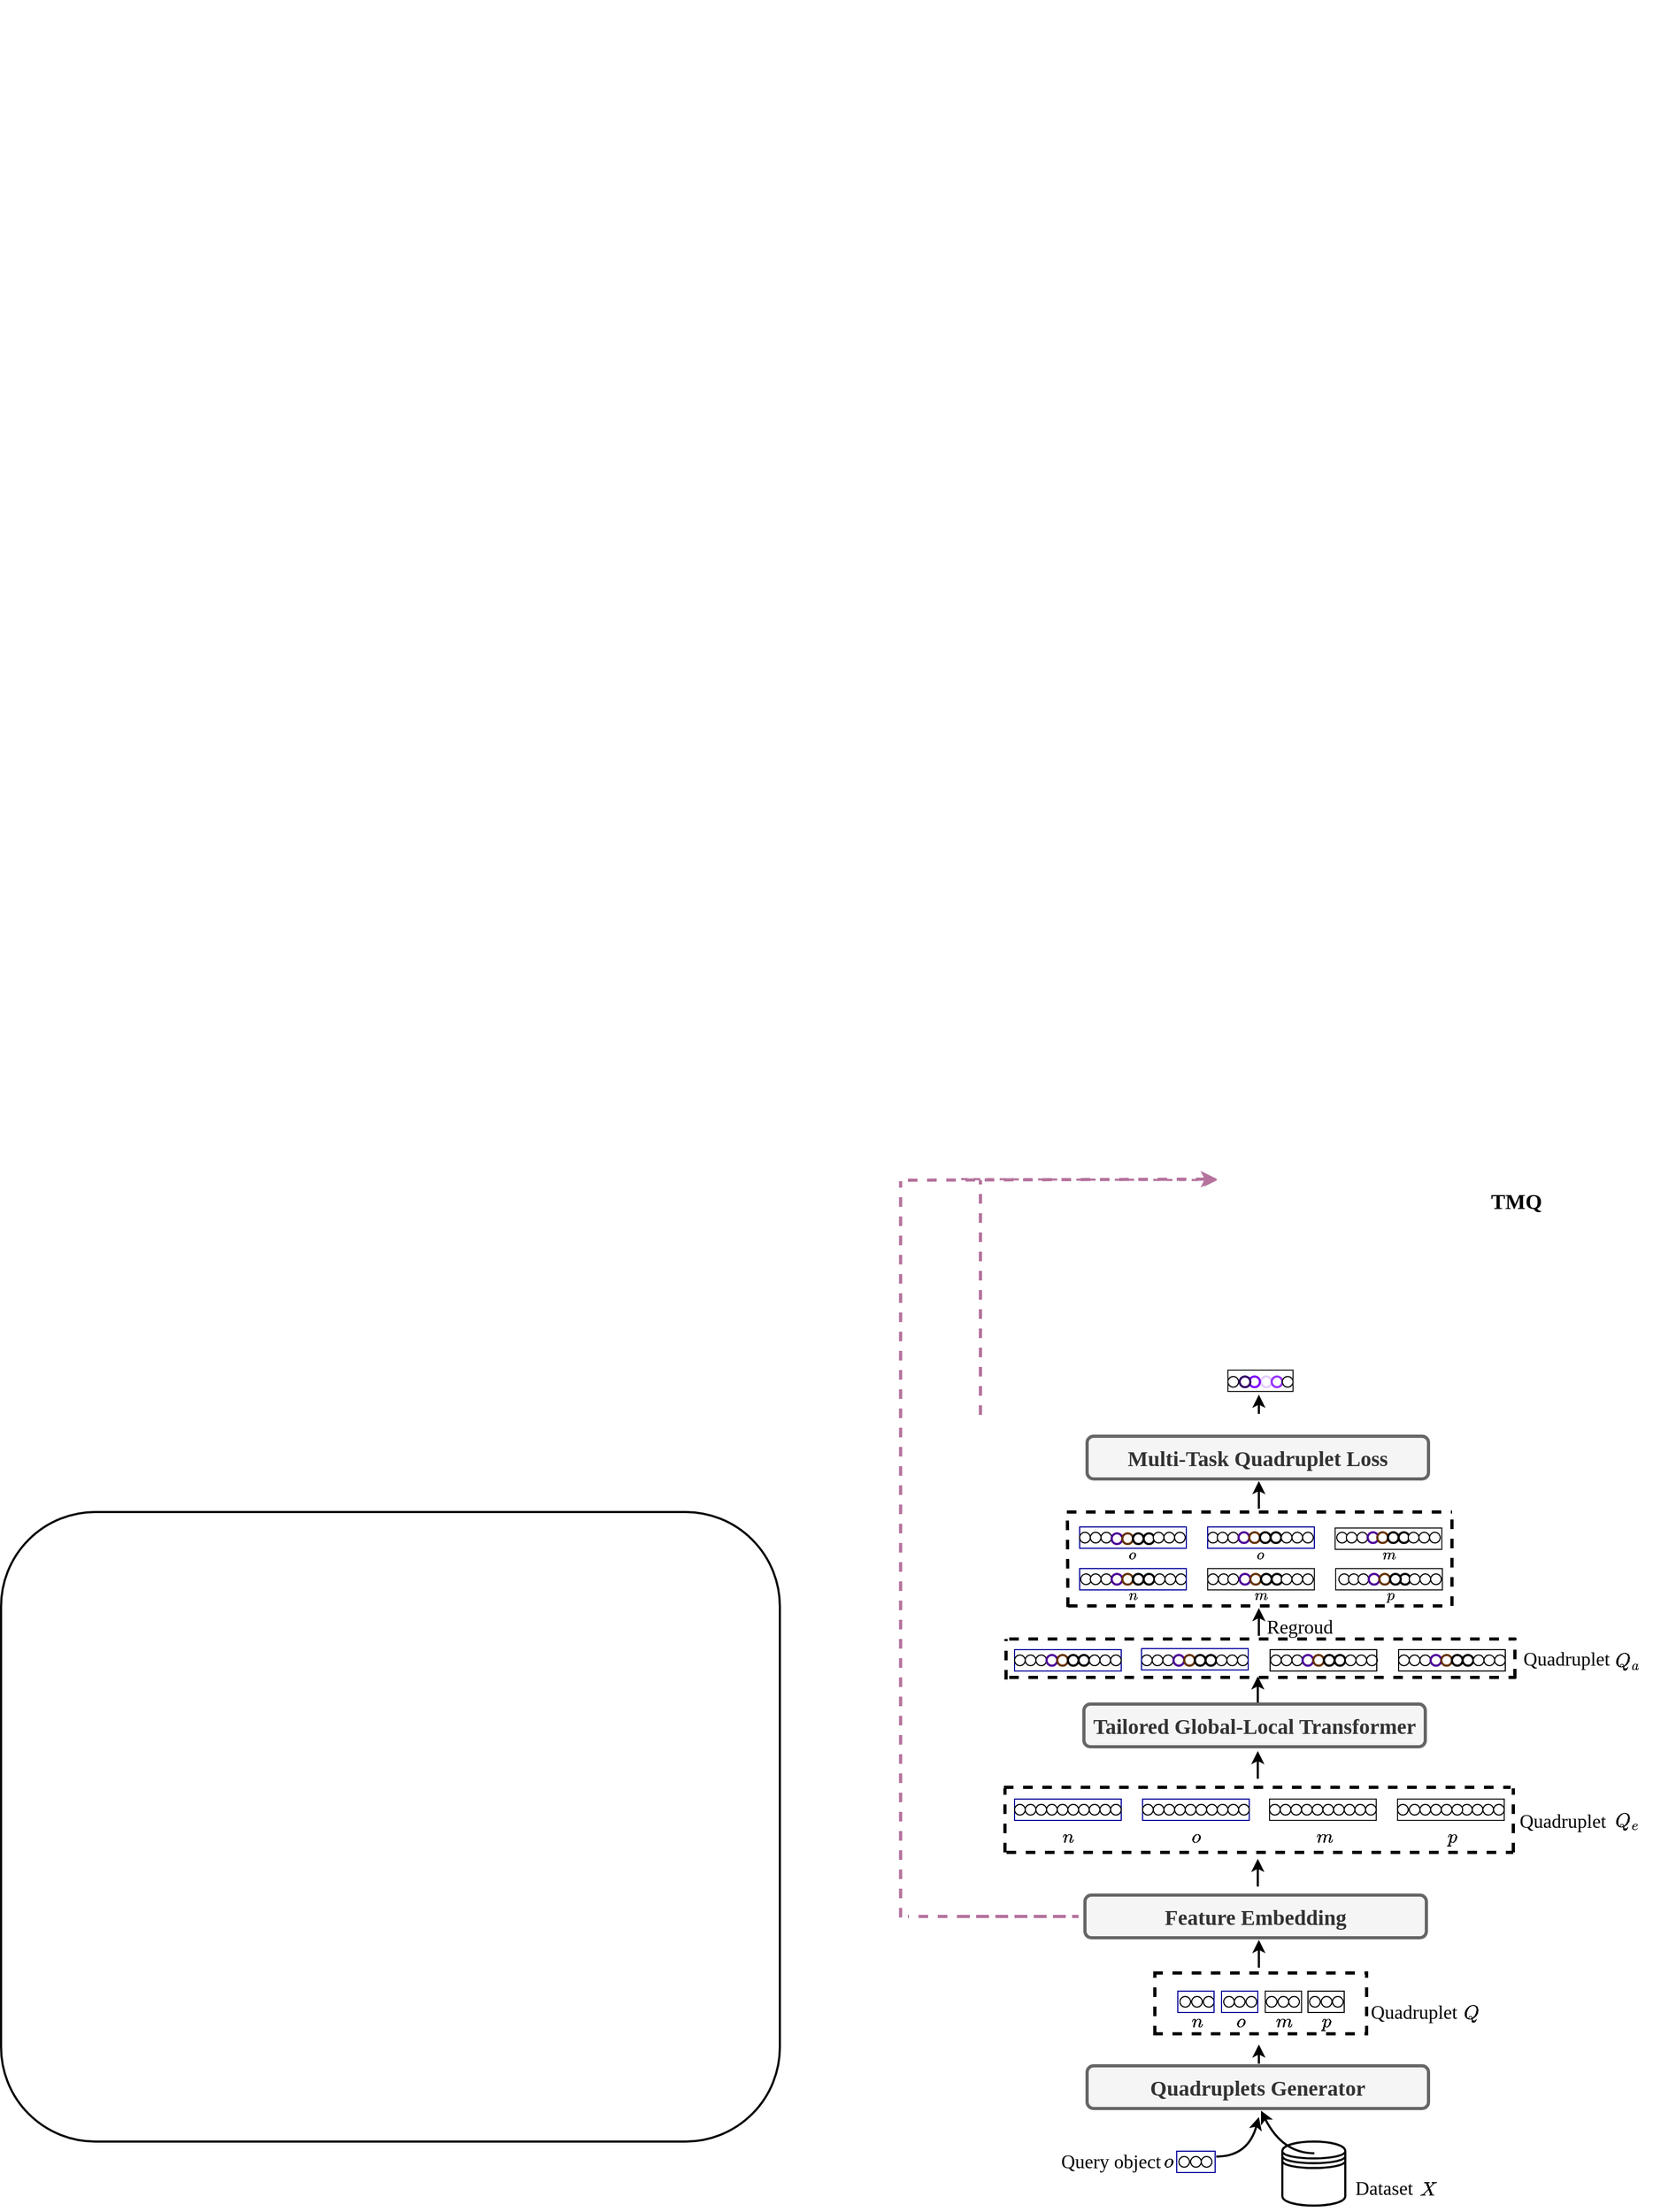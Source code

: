 <mxfile version="20.6.0" type="github">
  <diagram id="JbvjpjDxwqa3XQ7OUGH0" name="第 1 页">
    <mxGraphModel dx="2832" dy="3094" grid="1" gridSize="10" guides="1" tooltips="1" connect="1" arrows="1" fold="1" page="1" pageScale="1" pageWidth="1654" pageHeight="2336" background="#ffffff" math="1" shadow="0">
      <root>
        <mxCell id="0" />
        <mxCell id="1" parent="0" />
        <mxCell id="JXdEMuc-65xn1tnEhglr-251" value="" style="ellipse;whiteSpace=wrap;html=1;aspect=fixed;" parent="1" vertex="1">
          <mxGeometry x="967" y="1835" width="10" height="10" as="geometry" />
        </mxCell>
        <mxCell id="JXdEMuc-65xn1tnEhglr-309" value="" style="rounded=0;whiteSpace=wrap;html=1;fillColor=none;strokeColor=#1A1A1A;" parent="1" vertex="1">
          <mxGeometry x="945" y="1830" width="34" height="20" as="geometry" />
        </mxCell>
        <mxCell id="JXdEMuc-65xn1tnEhglr-316" value="" style="ellipse;whiteSpace=wrap;html=1;aspect=fixed;" parent="1" vertex="1">
          <mxGeometry x="957" y="1835" width="10" height="10" as="geometry" />
        </mxCell>
        <mxCell id="JXdEMuc-65xn1tnEhglr-317" value="" style="ellipse;whiteSpace=wrap;html=1;aspect=fixed;" parent="1" vertex="1">
          <mxGeometry x="946" y="1835" width="10" height="10" as="geometry" />
        </mxCell>
        <mxCell id="JXdEMuc-65xn1tnEhglr-318" value="" style="ellipse;whiteSpace=wrap;html=1;aspect=fixed;" parent="1" vertex="1">
          <mxGeometry x="986.5" y="1835" width="10" height="10" as="geometry" />
        </mxCell>
        <mxCell id="JXdEMuc-65xn1tnEhglr-319" value="" style="ellipse;whiteSpace=wrap;html=1;aspect=fixed;" parent="1" vertex="1">
          <mxGeometry x="997.5" y="1835" width="10" height="10" as="geometry" />
        </mxCell>
        <mxCell id="JXdEMuc-65xn1tnEhglr-320" value="" style="ellipse;whiteSpace=wrap;html=1;aspect=fixed;" parent="1" vertex="1">
          <mxGeometry x="1008" y="1835" width="10" height="10" as="geometry" />
        </mxCell>
        <mxCell id="JXdEMuc-65xn1tnEhglr-324" value="" style="ellipse;whiteSpace=wrap;html=1;aspect=fixed;" parent="1" vertex="1">
          <mxGeometry x="927" y="1835" width="10" height="10" as="geometry" />
        </mxCell>
        <mxCell id="JXdEMuc-65xn1tnEhglr-326" value="" style="ellipse;whiteSpace=wrap;html=1;aspect=fixed;" parent="1" vertex="1">
          <mxGeometry x="876" y="1835" width="10" height="10" as="geometry" />
        </mxCell>
        <mxCell id="JXdEMuc-65xn1tnEhglr-330" value="" style="ellipse;whiteSpace=wrap;html=1;aspect=fixed;" parent="1" vertex="1">
          <mxGeometry x="887" y="1835" width="10" height="10" as="geometry" />
        </mxCell>
        <mxCell id="JXdEMuc-65xn1tnEhglr-331" value="" style="ellipse;whiteSpace=wrap;html=1;aspect=fixed;" parent="1" vertex="1">
          <mxGeometry x="916" y="1835" width="10" height="10" as="geometry" />
        </mxCell>
        <mxCell id="JXdEMuc-65xn1tnEhglr-332" value="" style="ellipse;whiteSpace=wrap;html=1;aspect=fixed;" parent="1" vertex="1">
          <mxGeometry x="906" y="1835" width="10" height="10" as="geometry" />
        </mxCell>
        <mxCell id="JXdEMuc-65xn1tnEhglr-339" value="&lt;font face=&quot;Times New Roman&quot; style=&quot;font-size: 18px;&quot;&gt;Quadruplet&amp;nbsp;&amp;nbsp;&lt;/font&gt;" style="rounded=1;whiteSpace=wrap;html=1;fillStyle=auto;strokeWidth=2;fillColor=none;gradientColor=none;strokeColor=none;" parent="1" vertex="1">
          <mxGeometry x="1029" y="1842.5" width="120" height="15" as="geometry" />
        </mxCell>
        <mxCell id="JXdEMuc-65xn1tnEhglr-340" value="&lt;font face=&quot;Times New Roman&quot; style=&quot;font-size: 20px;&quot;&gt;&lt;b&gt;Feature Embedding&lt;/b&gt;&lt;/font&gt;" style="rounded=1;whiteSpace=wrap;html=1;fillStyle=auto;strokeColor=#666666;strokeWidth=3;fillColor=#f5f5f5;fontColor=#333333;" parent="1" vertex="1">
          <mxGeometry x="776" y="1740" width="320" height="40" as="geometry" />
        </mxCell>
        <mxCell id="JXdEMuc-65xn1tnEhglr-343" value="" style="endArrow=none;dashed=1;html=1;rounded=0;strokeColor=default;strokeWidth=3;" parent="1" edge="1">
          <mxGeometry width="50" height="50" relative="1" as="geometry">
            <mxPoint x="840" y="1870" as="sourcePoint" />
            <mxPoint x="1040" y="1870" as="targetPoint" />
          </mxGeometry>
        </mxCell>
        <mxCell id="JXdEMuc-65xn1tnEhglr-344" value="" style="endArrow=none;dashed=1;html=1;rounded=0;strokeColor=default;strokeWidth=3;" parent="1" edge="1">
          <mxGeometry width="50" height="50" relative="1" as="geometry">
            <mxPoint x="840" y="1813" as="sourcePoint" />
            <mxPoint x="1040" y="1813" as="targetPoint" />
          </mxGeometry>
        </mxCell>
        <mxCell id="JXdEMuc-65xn1tnEhglr-345" value="" style="endArrow=none;dashed=1;html=1;rounded=0;strokeColor=default;strokeWidth=3;" parent="1" edge="1">
          <mxGeometry x="0.333" y="-31" width="50" height="50" relative="1" as="geometry">
            <mxPoint x="841.5" y="1871.5" as="sourcePoint" />
            <mxPoint x="841.5" y="1811.5" as="targetPoint" />
            <mxPoint as="offset" />
          </mxGeometry>
        </mxCell>
        <mxCell id="JXdEMuc-65xn1tnEhglr-347" value="" style="endArrow=none;dashed=1;html=1;rounded=0;strokeColor=default;strokeWidth=3;" parent="1" edge="1">
          <mxGeometry x="0.333" y="55" width="50" height="50" relative="1" as="geometry">
            <mxPoint x="1040" y="1871.5" as="sourcePoint" />
            <mxPoint x="1040" y="1811.5" as="targetPoint" />
            <mxPoint as="offset" />
          </mxGeometry>
        </mxCell>
        <mxCell id="JXdEMuc-65xn1tnEhglr-354" value="$$o$$" style="text;html=1;align=center;verticalAlign=middle;resizable=0;points=[];autosize=1;strokeColor=none;fillColor=none;fontSize=15;" parent="1" vertex="1">
          <mxGeometry x="887" y="1842.5" width="70" height="30" as="geometry" />
        </mxCell>
        <mxCell id="JXdEMuc-65xn1tnEhglr-355" value="$$n$$" style="text;html=1;align=center;verticalAlign=middle;resizable=0;points=[];autosize=1;strokeColor=none;fillColor=none;fontSize=15;" parent="1" vertex="1">
          <mxGeometry x="846" y="1842.5" width="70" height="30" as="geometry" />
        </mxCell>
        <mxCell id="JXdEMuc-65xn1tnEhglr-356" value="$$m$$" style="text;html=1;align=center;verticalAlign=middle;resizable=0;points=[];autosize=1;strokeColor=none;fillColor=none;fontSize=15;" parent="1" vertex="1">
          <mxGeometry x="927" y="1842.5" width="70" height="30" as="geometry" />
        </mxCell>
        <mxCell id="JXdEMuc-65xn1tnEhglr-357" value="$$p$$" style="text;html=1;align=center;verticalAlign=middle;resizable=0;points=[];autosize=1;strokeColor=none;fillColor=none;fontSize=15;" parent="1" vertex="1">
          <mxGeometry x="967" y="1842.5" width="70" height="30" as="geometry" />
        </mxCell>
        <mxCell id="JXdEMuc-65xn1tnEhglr-366" value="" style="rounded=0;whiteSpace=wrap;html=1;fillColor=none;strokeColor=#000099;" parent="1" vertex="1">
          <mxGeometry x="710" y="1650" width="100" height="20" as="geometry" />
        </mxCell>
        <mxCell id="JXdEMuc-65xn1tnEhglr-367" value="" style="rounded=0;whiteSpace=wrap;html=1;fillColor=none;strokeColor=#1A1A1A;" parent="1" vertex="1">
          <mxGeometry x="1069" y="1650" width="100" height="20" as="geometry" />
        </mxCell>
        <mxCell id="JXdEMuc-65xn1tnEhglr-368" value="" style="rounded=0;whiteSpace=wrap;html=1;fillColor=none;strokeColor=#000099;" parent="1" vertex="1">
          <mxGeometry x="830" y="1650" width="100" height="20" as="geometry" />
        </mxCell>
        <mxCell id="JXdEMuc-65xn1tnEhglr-369" value="" style="rounded=0;whiteSpace=wrap;html=1;fillColor=none;strokeColor=#1A1A1A;" parent="1" vertex="1">
          <mxGeometry x="949" y="1650" width="100" height="20" as="geometry" />
        </mxCell>
        <mxCell id="JXdEMuc-65xn1tnEhglr-370" value="" style="ellipse;whiteSpace=wrap;html=1;aspect=fixed;" parent="1" vertex="1">
          <mxGeometry x="720" y="1655" width="10" height="10" as="geometry" />
        </mxCell>
        <mxCell id="JXdEMuc-65xn1tnEhglr-371" value="" style="ellipse;whiteSpace=wrap;html=1;aspect=fixed;" parent="1" vertex="1">
          <mxGeometry x="730" y="1655" width="10" height="10" as="geometry" />
        </mxCell>
        <mxCell id="JXdEMuc-65xn1tnEhglr-372" value="" style="ellipse;whiteSpace=wrap;html=1;aspect=fixed;" parent="1" vertex="1">
          <mxGeometry x="740" y="1655" width="10" height="10" as="geometry" />
        </mxCell>
        <mxCell id="JXdEMuc-65xn1tnEhglr-373" value="" style="ellipse;whiteSpace=wrap;html=1;aspect=fixed;" parent="1" vertex="1">
          <mxGeometry x="750" y="1655" width="10" height="10" as="geometry" />
        </mxCell>
        <mxCell id="JXdEMuc-65xn1tnEhglr-374" value="" style="ellipse;whiteSpace=wrap;html=1;aspect=fixed;" parent="1" vertex="1">
          <mxGeometry x="760" y="1655" width="10" height="10" as="geometry" />
        </mxCell>
        <mxCell id="JXdEMuc-65xn1tnEhglr-375" value="" style="ellipse;whiteSpace=wrap;html=1;aspect=fixed;" parent="1" vertex="1">
          <mxGeometry x="770" y="1655" width="10" height="10" as="geometry" />
        </mxCell>
        <mxCell id="JXdEMuc-65xn1tnEhglr-376" value="" style="ellipse;whiteSpace=wrap;html=1;aspect=fixed;" parent="1" vertex="1">
          <mxGeometry x="850" y="1655" width="10" height="10" as="geometry" />
        </mxCell>
        <mxCell id="JXdEMuc-65xn1tnEhglr-377" value="" style="ellipse;whiteSpace=wrap;html=1;aspect=fixed;" parent="1" vertex="1">
          <mxGeometry x="840" y="1655" width="10" height="10" as="geometry" />
        </mxCell>
        <mxCell id="JXdEMuc-65xn1tnEhglr-378" value="" style="ellipse;whiteSpace=wrap;html=1;aspect=fixed;" parent="1" vertex="1">
          <mxGeometry x="830" y="1655" width="10" height="10" as="geometry" />
        </mxCell>
        <mxCell id="JXdEMuc-65xn1tnEhglr-379" value="" style="ellipse;whiteSpace=wrap;html=1;aspect=fixed;" parent="1" vertex="1">
          <mxGeometry x="800" y="1655" width="10" height="10" as="geometry" />
        </mxCell>
        <mxCell id="JXdEMuc-65xn1tnEhglr-380" value="" style="ellipse;whiteSpace=wrap;html=1;aspect=fixed;" parent="1" vertex="1">
          <mxGeometry x="790" y="1655" width="10" height="10" as="geometry" />
        </mxCell>
        <mxCell id="JXdEMuc-65xn1tnEhglr-381" value="" style="ellipse;whiteSpace=wrap;html=1;aspect=fixed;" parent="1" vertex="1">
          <mxGeometry x="780" y="1655" width="10" height="10" as="geometry" />
        </mxCell>
        <mxCell id="JXdEMuc-65xn1tnEhglr-382" value="" style="ellipse;whiteSpace=wrap;html=1;aspect=fixed;" parent="1" vertex="1">
          <mxGeometry x="949" y="1655" width="10" height="10" as="geometry" />
        </mxCell>
        <mxCell id="JXdEMuc-65xn1tnEhglr-383" value="" style="ellipse;whiteSpace=wrap;html=1;aspect=fixed;" parent="1" vertex="1">
          <mxGeometry x="920" y="1655" width="10" height="10" as="geometry" />
        </mxCell>
        <mxCell id="JXdEMuc-65xn1tnEhglr-384" value="" style="ellipse;whiteSpace=wrap;html=1;aspect=fixed;" parent="1" vertex="1">
          <mxGeometry x="910" y="1655" width="10" height="10" as="geometry" />
        </mxCell>
        <mxCell id="JXdEMuc-65xn1tnEhglr-385" value="" style="ellipse;whiteSpace=wrap;html=1;aspect=fixed;" parent="1" vertex="1">
          <mxGeometry x="900" y="1655" width="10" height="10" as="geometry" />
        </mxCell>
        <mxCell id="JXdEMuc-65xn1tnEhglr-386" value="" style="ellipse;whiteSpace=wrap;html=1;aspect=fixed;" parent="1" vertex="1">
          <mxGeometry x="890" y="1655" width="10" height="10" as="geometry" />
        </mxCell>
        <mxCell id="JXdEMuc-65xn1tnEhglr-387" value="" style="ellipse;whiteSpace=wrap;html=1;aspect=fixed;" parent="1" vertex="1">
          <mxGeometry x="880" y="1655" width="10" height="10" as="geometry" />
        </mxCell>
        <mxCell id="JXdEMuc-65xn1tnEhglr-388" value="" style="ellipse;whiteSpace=wrap;html=1;aspect=fixed;" parent="1" vertex="1">
          <mxGeometry x="870" y="1655" width="10" height="10" as="geometry" />
        </mxCell>
        <mxCell id="JXdEMuc-65xn1tnEhglr-389" value="" style="ellipse;whiteSpace=wrap;html=1;aspect=fixed;" parent="1" vertex="1">
          <mxGeometry x="860" y="1655" width="10" height="10" as="geometry" />
        </mxCell>
        <mxCell id="JXdEMuc-65xn1tnEhglr-390" value="" style="ellipse;whiteSpace=wrap;html=1;aspect=fixed;" parent="1" vertex="1">
          <mxGeometry x="1029" y="1655" width="10" height="10" as="geometry" />
        </mxCell>
        <mxCell id="JXdEMuc-65xn1tnEhglr-391" value="" style="ellipse;whiteSpace=wrap;html=1;aspect=fixed;" parent="1" vertex="1">
          <mxGeometry x="1019" y="1655" width="10" height="10" as="geometry" />
        </mxCell>
        <mxCell id="JXdEMuc-65xn1tnEhglr-392" value="" style="ellipse;whiteSpace=wrap;html=1;aspect=fixed;" parent="1" vertex="1">
          <mxGeometry x="1009" y="1655" width="10" height="10" as="geometry" />
        </mxCell>
        <mxCell id="JXdEMuc-65xn1tnEhglr-393" value="" style="ellipse;whiteSpace=wrap;html=1;aspect=fixed;" parent="1" vertex="1">
          <mxGeometry x="999" y="1655" width="10" height="10" as="geometry" />
        </mxCell>
        <mxCell id="JXdEMuc-65xn1tnEhglr-394" value="" style="ellipse;whiteSpace=wrap;html=1;aspect=fixed;" parent="1" vertex="1">
          <mxGeometry x="989" y="1655" width="10" height="10" as="geometry" />
        </mxCell>
        <mxCell id="JXdEMuc-65xn1tnEhglr-395" value="" style="ellipse;whiteSpace=wrap;html=1;aspect=fixed;" parent="1" vertex="1">
          <mxGeometry x="979" y="1655" width="10" height="10" as="geometry" />
        </mxCell>
        <mxCell id="JXdEMuc-65xn1tnEhglr-396" value="" style="ellipse;whiteSpace=wrap;html=1;aspect=fixed;" parent="1" vertex="1">
          <mxGeometry x="969" y="1655" width="10" height="10" as="geometry" />
        </mxCell>
        <mxCell id="JXdEMuc-65xn1tnEhglr-397" value="" style="ellipse;whiteSpace=wrap;html=1;aspect=fixed;" parent="1" vertex="1">
          <mxGeometry x="959" y="1655" width="10" height="10" as="geometry" />
        </mxCell>
        <mxCell id="JXdEMuc-65xn1tnEhglr-404" value="" style="ellipse;whiteSpace=wrap;html=1;aspect=fixed;" parent="1" vertex="1">
          <mxGeometry x="1139" y="1655" width="10" height="10" as="geometry" />
        </mxCell>
        <mxCell id="JXdEMuc-65xn1tnEhglr-405" value="" style="ellipse;whiteSpace=wrap;html=1;aspect=fixed;" parent="1" vertex="1">
          <mxGeometry x="1129" y="1655" width="10" height="10" as="geometry" />
        </mxCell>
        <mxCell id="JXdEMuc-65xn1tnEhglr-406" value="" style="ellipse;whiteSpace=wrap;html=1;aspect=fixed;" parent="1" vertex="1">
          <mxGeometry x="1120" y="1655" width="10" height="10" as="geometry" />
        </mxCell>
        <mxCell id="JXdEMuc-65xn1tnEhglr-407" value="" style="ellipse;whiteSpace=wrap;html=1;aspect=fixed;" parent="1" vertex="1">
          <mxGeometry x="1110" y="1655" width="10" height="10" as="geometry" />
        </mxCell>
        <mxCell id="JXdEMuc-65xn1tnEhglr-408" value="" style="ellipse;whiteSpace=wrap;html=1;aspect=fixed;" parent="1" vertex="1">
          <mxGeometry x="1100" y="1655" width="10" height="10" as="geometry" />
        </mxCell>
        <mxCell id="JXdEMuc-65xn1tnEhglr-409" value="" style="ellipse;whiteSpace=wrap;html=1;aspect=fixed;" parent="1" vertex="1">
          <mxGeometry x="1090" y="1655" width="10" height="10" as="geometry" />
        </mxCell>
        <mxCell id="JXdEMuc-65xn1tnEhglr-410" value="" style="ellipse;whiteSpace=wrap;html=1;aspect=fixed;" parent="1" vertex="1">
          <mxGeometry x="1080" y="1655" width="10" height="10" as="geometry" />
        </mxCell>
        <mxCell id="JXdEMuc-65xn1tnEhglr-411" value="" style="ellipse;whiteSpace=wrap;html=1;aspect=fixed;" parent="1" vertex="1">
          <mxGeometry x="1069" y="1655" width="10" height="10" as="geometry" />
        </mxCell>
        <mxCell id="JXdEMuc-65xn1tnEhglr-412" value="" style="ellipse;whiteSpace=wrap;html=1;aspect=fixed;" parent="1" vertex="1">
          <mxGeometry x="1039" y="1655" width="10" height="10" as="geometry" />
        </mxCell>
        <mxCell id="JXdEMuc-65xn1tnEhglr-419" value="" style="ellipse;whiteSpace=wrap;html=1;aspect=fixed;" parent="1" vertex="1">
          <mxGeometry x="1159" y="1655" width="10" height="10" as="geometry" />
        </mxCell>
        <mxCell id="JXdEMuc-65xn1tnEhglr-420" value="" style="ellipse;whiteSpace=wrap;html=1;aspect=fixed;" parent="1" vertex="1">
          <mxGeometry x="1149" y="1655" width="10" height="10" as="geometry" />
        </mxCell>
        <mxCell id="JXdEMuc-65xn1tnEhglr-421" value="" style="endArrow=none;dashed=1;html=1;rounded=0;strokeColor=default;strokeWidth=3;" parent="1" edge="1">
          <mxGeometry width="50" height="50" relative="1" as="geometry">
            <mxPoint x="700" y="1639" as="sourcePoint" />
            <mxPoint x="1175" y="1639" as="targetPoint" />
          </mxGeometry>
        </mxCell>
        <mxCell id="JXdEMuc-65xn1tnEhglr-422" value="" style="endArrow=none;dashed=1;html=1;rounded=0;strokeColor=default;strokeWidth=3;" parent="1" edge="1">
          <mxGeometry width="50" height="50" relative="1" as="geometry">
            <mxPoint x="702.5" y="1700" as="sourcePoint" />
            <mxPoint x="1177.5" y="1700" as="targetPoint" />
          </mxGeometry>
        </mxCell>
        <mxCell id="JXdEMuc-65xn1tnEhglr-423" value="" style="endArrow=none;dashed=1;html=1;rounded=0;strokeColor=default;strokeWidth=3;" parent="1" edge="1">
          <mxGeometry width="50" height="50" relative="1" as="geometry">
            <mxPoint x="701" y="1700" as="sourcePoint" />
            <mxPoint x="701" y="1640" as="targetPoint" />
          </mxGeometry>
        </mxCell>
        <mxCell id="JXdEMuc-65xn1tnEhglr-424" value="" style="endArrow=none;dashed=1;html=1;rounded=0;strokeColor=default;strokeWidth=3;" parent="1" edge="1">
          <mxGeometry width="50" height="50" relative="1" as="geometry">
            <mxPoint x="1177.5" y="1700" as="sourcePoint" />
            <mxPoint x="1177.5" y="1640" as="targetPoint" />
          </mxGeometry>
        </mxCell>
        <mxCell id="JXdEMuc-65xn1tnEhglr-428" value="$$o$$" style="text;html=1;align=center;verticalAlign=middle;resizable=0;points=[];autosize=1;strokeColor=none;fillColor=none;fontSize=15;" parent="1" vertex="1">
          <mxGeometry x="845" y="1670" width="70" height="30" as="geometry" />
        </mxCell>
        <mxCell id="JXdEMuc-65xn1tnEhglr-429" value="$$n$$" style="text;html=1;align=center;verticalAlign=middle;resizable=0;points=[];autosize=1;strokeColor=none;fillColor=none;fontSize=15;" parent="1" vertex="1">
          <mxGeometry x="725" y="1670" width="70" height="30" as="geometry" />
        </mxCell>
        <mxCell id="JXdEMuc-65xn1tnEhglr-430" value="$$m$$" style="text;html=1;align=center;verticalAlign=middle;resizable=0;points=[];autosize=1;strokeColor=none;fillColor=none;fontSize=15;" parent="1" vertex="1">
          <mxGeometry x="965" y="1670" width="70" height="30" as="geometry" />
        </mxCell>
        <mxCell id="JXdEMuc-65xn1tnEhglr-431" value="$$p$$" style="text;html=1;align=center;verticalAlign=middle;resizable=0;points=[];autosize=1;strokeColor=none;fillColor=none;fontSize=15;" parent="1" vertex="1">
          <mxGeometry x="1085" y="1670" width="70" height="30" as="geometry" />
        </mxCell>
        <mxCell id="JXdEMuc-65xn1tnEhglr-434" value="" style="rounded=0;whiteSpace=wrap;html=1;fillColor=none;strokeColor=#000099;" parent="1" vertex="1">
          <mxGeometry x="710" y="1510" width="100" height="20" as="geometry" />
        </mxCell>
        <mxCell id="JXdEMuc-65xn1tnEhglr-491" value="" style="rounded=0;whiteSpace=wrap;html=1;fillColor=none;strokeColor=#000099;" parent="1" vertex="1">
          <mxGeometry x="771" y="1395" width="100" height="20" as="geometry" />
        </mxCell>
        <mxCell id="JXdEMuc-65xn1tnEhglr-536" value="$$p$$" style="text;html=1;align=center;verticalAlign=middle;resizable=0;points=[];autosize=1;strokeColor=none;fillColor=none;fontSize=12;" parent="1" vertex="1">
          <mxGeometry x="1032" y="1444" width="60" height="30" as="geometry" />
        </mxCell>
        <mxCell id="JXdEMuc-65xn1tnEhglr-537" value="$$m$$" style="text;html=1;align=center;verticalAlign=middle;resizable=0;points=[];autosize=1;strokeColor=none;fillColor=none;fontSize=12;" parent="1" vertex="1">
          <mxGeometry x="1030.5" y="1406" width="60" height="30" as="geometry" />
        </mxCell>
        <mxCell id="JXdEMuc-65xn1tnEhglr-538" value="$$o$$" style="text;html=1;align=center;verticalAlign=middle;resizable=0;points=[];autosize=1;strokeColor=none;fillColor=none;fontSize=12;" parent="1" vertex="1">
          <mxGeometry x="910" y="1406" width="60" height="30" as="geometry" />
        </mxCell>
        <mxCell id="JXdEMuc-65xn1tnEhglr-541" value="$$n$$" style="text;html=1;align=center;verticalAlign=middle;resizable=0;points=[];autosize=1;strokeColor=none;fillColor=none;fontSize=12;" parent="1" vertex="1">
          <mxGeometry x="791" y="1444" width="60" height="30" as="geometry" />
        </mxCell>
        <mxCell id="JXdEMuc-65xn1tnEhglr-642" value="" style="ellipse;whiteSpace=wrap;html=1;aspect=fixed;strokeWidth=2;fillStyle=auto;strokeColor=#FFFFFF;fontSize=12;fillColor=#FFFFFF;gradientColor=none;" parent="1" vertex="1">
          <mxGeometry x="605" y="-35" width="10" height="10" as="geometry" />
        </mxCell>
        <mxCell id="JXdEMuc-65xn1tnEhglr-733" value="" style="ellipse;whiteSpace=wrap;html=1;aspect=fixed;strokeColor=#E5CCFF;strokeWidth=2;" parent="1" vertex="1">
          <mxGeometry x="941" y="1254" width="10" height="10" as="geometry" />
        </mxCell>
        <mxCell id="JXdEMuc-65xn1tnEhglr-734" value="" style="ellipse;whiteSpace=wrap;html=1;aspect=fixed;strokeColor=#7F00FF;strokeWidth=2;" parent="1" vertex="1">
          <mxGeometry x="930" y="1254" width="10" height="10" as="geometry" />
        </mxCell>
        <mxCell id="JXdEMuc-65xn1tnEhglr-735" value="" style="ellipse;whiteSpace=wrap;html=1;aspect=fixed;strokeColor=#9933FF;strokeWidth=2;" parent="1" vertex="1">
          <mxGeometry x="951" y="1254" width="10" height="10" as="geometry" />
        </mxCell>
        <mxCell id="JXdEMuc-65xn1tnEhglr-736" value="" style="ellipse;whiteSpace=wrap;html=1;aspect=fixed;strokeColor=#330066;strokeWidth=2;" parent="1" vertex="1">
          <mxGeometry x="921" y="1254" width="10" height="10" as="geometry" />
        </mxCell>
        <mxCell id="JXdEMuc-65xn1tnEhglr-740" value="" style="ellipse;whiteSpace=wrap;html=1;aspect=fixed;" parent="1" vertex="1">
          <mxGeometry x="961" y="1254" width="10" height="10" as="geometry" />
        </mxCell>
        <mxCell id="JXdEMuc-65xn1tnEhglr-741" value="" style="ellipse;whiteSpace=wrap;html=1;aspect=fixed;" parent="1" vertex="1">
          <mxGeometry x="910" y="1254" width="10" height="10" as="geometry" />
        </mxCell>
        <mxCell id="JXdEMuc-65xn1tnEhglr-752" value="" style="ellipse;whiteSpace=wrap;html=1;aspect=fixed;" parent="1" vertex="1">
          <mxGeometry x="710" y="1655" width="10" height="10" as="geometry" />
        </mxCell>
        <mxCell id="itrtUBMHIKbK6yxUzyWk-8" value="" style="shape=datastore;whiteSpace=wrap;html=1;strokeWidth=2;" parent="1" vertex="1">
          <mxGeometry x="961" y="1971" width="59" height="60" as="geometry" />
        </mxCell>
        <mxCell id="itrtUBMHIKbK6yxUzyWk-103" value="" style="endArrow=none;dashed=1;html=1;rounded=0;strokeColor=default;strokeWidth=3;" parent="1" edge="1">
          <mxGeometry width="50" height="50" relative="1" as="geometry">
            <mxPoint x="760" y="1469" as="sourcePoint" />
            <mxPoint x="1120" y="1469" as="targetPoint" />
          </mxGeometry>
        </mxCell>
        <mxCell id="itrtUBMHIKbK6yxUzyWk-115" value="&lt;font face=&quot;Times New Roman&quot; style=&quot;font-size: 20px;&quot;&gt;&lt;b style=&quot;&quot;&gt;Quadruplets Generator&lt;/b&gt;&lt;/font&gt;" style="rounded=1;whiteSpace=wrap;html=1;fillStyle=auto;strokeColor=#666666;strokeWidth=3;fillColor=#f5f5f5;fontColor=#333333;" parent="1" vertex="1">
          <mxGeometry x="778" y="1900" width="320" height="40" as="geometry" />
        </mxCell>
        <mxCell id="itrtUBMHIKbK6yxUzyWk-116" value="" style="endArrow=none;dashed=1;html=1;rounded=0;strokeColor=#B5739D;strokeWidth=3;" parent="1" edge="1">
          <mxGeometry width="50" height="50" relative="1" as="geometry">
            <mxPoint x="603.18" y="1761" as="sourcePoint" />
            <mxPoint x="603.18" y="1071" as="targetPoint" />
            <Array as="points" />
          </mxGeometry>
        </mxCell>
        <mxCell id="itrtUBMHIKbK6yxUzyWk-117" value="" style="endArrow=none;dashed=1;html=1;rounded=0;strokeColor=#B5739D;strokeWidth=3;" parent="1" edge="1">
          <mxGeometry width="50" height="50" relative="1" as="geometry">
            <mxPoint x="659" y="1760" as="sourcePoint" />
            <mxPoint x="610" y="1760" as="targetPoint" />
            <Array as="points">
              <mxPoint x="770" y="1760" />
            </Array>
          </mxGeometry>
        </mxCell>
        <mxCell id="itrtUBMHIKbK6yxUzyWk-119" value="" style="endArrow=classic;html=1;rounded=0;strokeColor=#B5739D;strokeWidth=2;dashed=1;" parent="1" edge="1">
          <mxGeometry width="50" height="50" relative="1" as="geometry">
            <mxPoint x="660" y="1069" as="sourcePoint" />
            <mxPoint x="900" y="1070" as="targetPoint" />
          </mxGeometry>
        </mxCell>
        <mxCell id="itrtUBMHIKbK6yxUzyWk-121" value="" style="endArrow=none;dashed=1;html=1;rounded=0;strokeColor=#B5739D;strokeWidth=3;" parent="1" edge="1">
          <mxGeometry width="50" height="50" relative="1" as="geometry">
            <mxPoint x="678" y="1290" as="sourcePoint" />
            <mxPoint x="678" y="1070" as="targetPoint" />
            <Array as="points" />
          </mxGeometry>
        </mxCell>
        <mxCell id="itrtUBMHIKbK6yxUzyWk-122" value="" style="endArrow=classic;html=1;rounded=0;strokeColor=#B5739D;strokeWidth=3;dashed=1;" parent="1" edge="1">
          <mxGeometry width="50" height="50" relative="1" as="geometry">
            <mxPoint x="610" y="1070" as="sourcePoint" />
            <mxPoint x="900.0" y="1069" as="targetPoint" />
          </mxGeometry>
        </mxCell>
        <mxCell id="itrtUBMHIKbK6yxUzyWk-124" value="&lt;font face=&quot;Times New Roman&quot; style=&quot;font-size: 18px;&quot;&gt;Dataset&lt;/font&gt;" style="text;html=1;align=center;verticalAlign=middle;resizable=0;points=[];autosize=1;strokeColor=none;fillColor=none;" parent="1" vertex="1">
          <mxGeometry x="1016" y="1995" width="80" height="40" as="geometry" />
        </mxCell>
        <mxCell id="itrtUBMHIKbK6yxUzyWk-131" value="&lt;font face=&quot;Times New Roman&quot; style=&quot;font-size: 18px;&quot;&gt;Quadruplet&amp;nbsp;&amp;nbsp;&lt;/font&gt;" style="rounded=1;whiteSpace=wrap;html=1;fillStyle=auto;strokeWidth=2;fillColor=none;gradientColor=none;strokeColor=none;arcSize=50;" parent="1" vertex="1">
          <mxGeometry x="1171.5" y="1509" width="120" height="20" as="geometry" />
        </mxCell>
        <mxCell id="itrtUBMHIKbK6yxUzyWk-135" value="" style="endArrow=classic;html=1;rounded=0;strokeColor=#000000;strokeWidth=2;" parent="1" edge="1">
          <mxGeometry width="50" height="50" relative="1" as="geometry">
            <mxPoint x="938" y="1561" as="sourcePoint" />
            <mxPoint x="938" y="1535" as="targetPoint" />
          </mxGeometry>
        </mxCell>
        <mxCell id="itrtUBMHIKbK6yxUzyWk-136" value="" style="endArrow=classic;html=1;rounded=0;strokeColor=#000000;strokeWidth=2;" parent="1" edge="1">
          <mxGeometry width="50" height="50" relative="1" as="geometry">
            <mxPoint x="938" y="1631" as="sourcePoint" />
            <mxPoint x="938" y="1605" as="targetPoint" />
          </mxGeometry>
        </mxCell>
        <mxCell id="itrtUBMHIKbK6yxUzyWk-137" value="" style="endArrow=classic;html=1;rounded=0;strokeColor=#000000;strokeWidth=2;" parent="1" edge="1">
          <mxGeometry width="50" height="50" relative="1" as="geometry">
            <mxPoint x="939" y="1378" as="sourcePoint" />
            <mxPoint x="939" y="1352" as="targetPoint" />
          </mxGeometry>
        </mxCell>
        <mxCell id="itrtUBMHIKbK6yxUzyWk-138" value="" style="endArrow=classic;html=1;rounded=0;strokeColor=#000000;strokeWidth=2;" parent="1" edge="1">
          <mxGeometry width="50" height="50" relative="1" as="geometry">
            <mxPoint x="938" y="1732" as="sourcePoint" />
            <mxPoint x="938" y="1706" as="targetPoint" />
          </mxGeometry>
        </mxCell>
        <mxCell id="itrtUBMHIKbK6yxUzyWk-140" value="" style="curved=1;endArrow=classic;html=1;rounded=0;strokeColor=#000000;strokeWidth=2;" parent="1" edge="1">
          <mxGeometry width="50" height="50" relative="1" as="geometry">
            <mxPoint x="899" y="1985" as="sourcePoint" />
            <mxPoint x="939" y="1948" as="targetPoint" />
            <Array as="points">
              <mxPoint x="929" y="1985" />
            </Array>
          </mxGeometry>
        </mxCell>
        <mxCell id="itrtUBMHIKbK6yxUzyWk-141" value="" style="curved=1;endArrow=classic;html=1;rounded=0;strokeColor=#000000;strokeWidth=2;" parent="1" edge="1">
          <mxGeometry width="50" height="50" relative="1" as="geometry">
            <mxPoint x="991" y="1982" as="sourcePoint" />
            <mxPoint x="941" y="1942" as="targetPoint" />
            <Array as="points">
              <mxPoint x="961" y="1982" />
            </Array>
          </mxGeometry>
        </mxCell>
        <mxCell id="itrtUBMHIKbK6yxUzyWk-142" value="" style="endArrow=classic;html=1;rounded=0;strokeColor=#000000;strokeWidth=2;" parent="1" edge="1">
          <mxGeometry width="50" height="50" relative="1" as="geometry">
            <mxPoint x="939" y="1898" as="sourcePoint" />
            <mxPoint x="939" y="1880" as="targetPoint" />
          </mxGeometry>
        </mxCell>
        <mxCell id="itrtUBMHIKbK6yxUzyWk-144" value="&lt;font style=&quot;&quot;&gt;&lt;font style=&quot;font-size: 18px;&quot; face=&quot;Times New Roman&quot;&gt;Regroud&lt;/font&gt;&lt;br&gt;&lt;/font&gt;" style="text;html=1;align=center;verticalAlign=middle;resizable=0;points=[];autosize=1;strokeColor=none;fillColor=none;" parent="1" vertex="1">
          <mxGeometry x="932" y="1469" width="90" height="40" as="geometry" />
        </mxCell>
        <mxCell id="itrtUBMHIKbK6yxUzyWk-149" value="" style="rounded=1;whiteSpace=wrap;html=1;strokeColor=#000000;strokeWidth=2;fillColor=none;" parent="1" vertex="1">
          <mxGeometry x="-240" y="1381" width="730" height="590" as="geometry" />
        </mxCell>
        <mxCell id="itrtUBMHIKbK6yxUzyWk-151" value="" style="endArrow=classic;html=1;rounded=0;strokeColor=#000000;strokeWidth=2;" parent="1" edge="1">
          <mxGeometry width="50" height="50" relative="1" as="geometry">
            <mxPoint x="939" y="1289" as="sourcePoint" />
            <mxPoint x="939" y="1271" as="targetPoint" />
          </mxGeometry>
        </mxCell>
        <mxCell id="2aIFkcE7nIcoKHO667pn-1" value="" style="endArrow=classic;html=1;rounded=0;strokeColor=#000000;strokeWidth=2;" parent="1" edge="1">
          <mxGeometry width="50" height="50" relative="1" as="geometry">
            <mxPoint x="939" y="1808" as="sourcePoint" />
            <mxPoint x="939" y="1782" as="targetPoint" />
          </mxGeometry>
        </mxCell>
        <mxCell id="2aIFkcE7nIcoKHO667pn-3" value="&lt;span style=&quot;font-size: 20px;&quot;&gt;&lt;b&gt;TMQ&lt;/b&gt;&lt;/span&gt;" style="text;html=1;align=center;verticalAlign=middle;resizable=0;points=[];autosize=1;strokeColor=none;fillColor=none;fontSize=18;fontFamily=Times New Roman;" parent="1" vertex="1">
          <mxGeometry x="1145" y="1070" width="70" height="40" as="geometry" />
        </mxCell>
        <mxCell id="5Jnu5M9NktDIvlGLSieA-1" value="&lt;div style=&quot;&quot;&gt;&lt;font style=&quot;font-size: 18px;&quot;&gt;Quadruplet&amp;nbsp;&amp;nbsp;&lt;/font&gt;&lt;/div&gt;" style="text;html=1;align=center;verticalAlign=middle;resizable=0;points=[];autosize=1;strokeColor=none;fillColor=none;fontSize=20;fontFamily=Times New Roman;" parent="1" vertex="1">
          <mxGeometry x="1173" y="1650" width="110" height="40" as="geometry" />
        </mxCell>
        <mxCell id="5Jnu5M9NktDIvlGLSieA-3" value="$$Q$$" style="text;html=1;align=center;verticalAlign=middle;resizable=0;points=[];autosize=1;strokeColor=none;fillColor=none;fontSize=18;fontFamily=Times New Roman;" parent="1" vertex="1">
          <mxGeometry x="1103" y="1830" width="70" height="40" as="geometry" />
        </mxCell>
        <mxCell id="5Jnu5M9NktDIvlGLSieA-4" value="$$Q_e$$" style="text;html=1;align=center;verticalAlign=middle;resizable=0;points=[];autosize=1;strokeColor=none;fillColor=none;fontSize=18;fontFamily=Times New Roman;" parent="1" vertex="1">
          <mxGeometry x="1239" y="1650" width="90" height="40" as="geometry" />
        </mxCell>
        <mxCell id="5Jnu5M9NktDIvlGLSieA-6" value="$$Q_a$$" style="text;html=1;align=center;verticalAlign=middle;resizable=0;points=[];autosize=1;strokeColor=none;fillColor=none;fontSize=18;fontFamily=Times New Roman;" parent="1" vertex="1">
          <mxGeometry x="1239" y="1500" width="90" height="40" as="geometry" />
        </mxCell>
        <mxCell id="5Jnu5M9NktDIvlGLSieA-9" value="$$X$$" style="text;html=1;align=center;verticalAlign=middle;resizable=0;points=[];autosize=1;strokeColor=none;fillColor=none;fontSize=18;fontFamily=Times New Roman;" parent="1" vertex="1">
          <mxGeometry x="1062" y="1996" width="70" height="40" as="geometry" />
        </mxCell>
        <mxCell id="mCRVaMBAJ-ca-fTBI2ID-3" value="" style="rounded=0;whiteSpace=wrap;html=1;fillColor=none;strokeColor=#000099;" parent="1" vertex="1">
          <mxGeometry x="862" y="1980" width="36" height="20" as="geometry" />
        </mxCell>
        <mxCell id="mCRVaMBAJ-ca-fTBI2ID-4" value="" style="ellipse;whiteSpace=wrap;html=1;aspect=fixed;" parent="1" vertex="1">
          <mxGeometry x="864" y="1985" width="10" height="10" as="geometry" />
        </mxCell>
        <mxCell id="mCRVaMBAJ-ca-fTBI2ID-5" value="" style="ellipse;whiteSpace=wrap;html=1;aspect=fixed;" parent="1" vertex="1">
          <mxGeometry x="875" y="1985" width="10" height="10" as="geometry" />
        </mxCell>
        <mxCell id="mCRVaMBAJ-ca-fTBI2ID-6" value="" style="ellipse;whiteSpace=wrap;html=1;aspect=fixed;" parent="1" vertex="1">
          <mxGeometry x="885" y="1985" width="10" height="10" as="geometry" />
        </mxCell>
        <mxCell id="mCRVaMBAJ-ca-fTBI2ID-7" value="&lt;font face=&quot;Times New Roman&quot; style=&quot;font-size: 18px;&quot;&gt;Query object&lt;/font&gt;" style="text;html=1;align=center;verticalAlign=middle;resizable=0;points=[];autosize=1;strokeColor=none;fillColor=none;" parent="1" vertex="1">
          <mxGeometry x="740" y="1970" width="120" height="40" as="geometry" />
        </mxCell>
        <mxCell id="mCRVaMBAJ-ca-fTBI2ID-8" value="$$o$$" style="text;html=1;align=center;verticalAlign=middle;resizable=0;points=[];autosize=1;strokeColor=none;fillColor=none;fontSize=18;fontFamily=Times New Roman;" parent="1" vertex="1">
          <mxGeometry x="819" y="1970" width="70" height="40" as="geometry" />
        </mxCell>
        <mxCell id="mCRVaMBAJ-ca-fTBI2ID-13" value="" style="rounded=0;whiteSpace=wrap;html=1;fillColor=none;strokeColor=#000099;" parent="1" vertex="1">
          <mxGeometry x="904" y="1830" width="34" height="20" as="geometry" />
        </mxCell>
        <mxCell id="mCRVaMBAJ-ca-fTBI2ID-16" value="" style="rounded=0;whiteSpace=wrap;html=1;fillColor=none;" parent="1" vertex="1">
          <mxGeometry x="985" y="1830" width="34" height="20" as="geometry" />
        </mxCell>
        <mxCell id="mCRVaMBAJ-ca-fTBI2ID-21" value="" style="rounded=0;whiteSpace=wrap;html=1;fillColor=none;strokeColor=#000099;" parent="1" vertex="1">
          <mxGeometry x="863" y="1830" width="34" height="20" as="geometry" />
        </mxCell>
        <mxCell id="Cv1CKMT7OfFQuS_SBmjg-2" value="&lt;b style=&quot;font-family: &amp;quot;Times New Roman&amp;quot;; font-size: 20px;&quot;&gt;Tailored Global-Local Transformer&lt;/b&gt;" style="rounded=1;whiteSpace=wrap;html=1;fillStyle=auto;strokeColor=#666666;strokeWidth=3;fillColor=#f5f5f5;fontColor=#333333;" vertex="1" parent="1">
          <mxGeometry x="775" y="1561" width="320" height="40" as="geometry" />
        </mxCell>
        <mxCell id="Cv1CKMT7OfFQuS_SBmjg-3" value="" style="endArrow=classic;html=1;rounded=0;strokeColor=#000000;strokeWidth=2;" edge="1" parent="1">
          <mxGeometry width="50" height="50" relative="1" as="geometry">
            <mxPoint x="939" y="1497" as="sourcePoint" />
            <mxPoint x="939" y="1471" as="targetPoint" />
          </mxGeometry>
        </mxCell>
        <mxCell id="Cv1CKMT7OfFQuS_SBmjg-4" value="" style="ellipse;whiteSpace=wrap;html=1;aspect=fixed;strokeWidth=2;" vertex="1" parent="1">
          <mxGeometry x="831" y="1439" width="10" height="10" as="geometry" />
        </mxCell>
        <mxCell id="Cv1CKMT7OfFQuS_SBmjg-5" value="" style="ellipse;whiteSpace=wrap;html=1;aspect=fixed;strokeWidth=2;" vertex="1" parent="1">
          <mxGeometry x="951" y="1439" width="10" height="10" as="geometry" />
        </mxCell>
        <mxCell id="Cv1CKMT7OfFQuS_SBmjg-6" value="" style="ellipse;whiteSpace=wrap;html=1;aspect=fixed;strokeWidth=2;" vertex="1" parent="1">
          <mxGeometry x="1071" y="1439" width="10" height="10" as="geometry" />
        </mxCell>
        <mxCell id="Cv1CKMT7OfFQuS_SBmjg-8" value="" style="ellipse;whiteSpace=wrap;html=1;aspect=fixed;strokeWidth=2;" vertex="1" parent="1">
          <mxGeometry x="831" y="1401" width="10" height="10" as="geometry" />
        </mxCell>
        <mxCell id="Cv1CKMT7OfFQuS_SBmjg-9" value="" style="ellipse;whiteSpace=wrap;html=1;aspect=fixed;strokeWidth=2;" vertex="1" parent="1">
          <mxGeometry x="950" y="1400" width="10" height="10" as="geometry" />
        </mxCell>
        <mxCell id="Cv1CKMT7OfFQuS_SBmjg-10" value="" style="ellipse;whiteSpace=wrap;html=1;aspect=fixed;strokeWidth=2;" vertex="1" parent="1">
          <mxGeometry x="1070" y="1400" width="10" height="10" as="geometry" />
        </mxCell>
        <mxCell id="Cv1CKMT7OfFQuS_SBmjg-18" value="" style="ellipse;whiteSpace=wrap;html=1;aspect=fixed;" vertex="1" parent="1">
          <mxGeometry x="841" y="1439" width="10" height="10" as="geometry" />
        </mxCell>
        <mxCell id="Cv1CKMT7OfFQuS_SBmjg-19" value="" style="ellipse;whiteSpace=wrap;html=1;aspect=fixed;" vertex="1" parent="1">
          <mxGeometry x="851" y="1439" width="10" height="10" as="geometry" />
        </mxCell>
        <mxCell id="Cv1CKMT7OfFQuS_SBmjg-20" value="" style="ellipse;whiteSpace=wrap;html=1;aspect=fixed;" vertex="1" parent="1">
          <mxGeometry x="861" y="1439" width="10" height="10" as="geometry" />
        </mxCell>
        <mxCell id="Cv1CKMT7OfFQuS_SBmjg-21" value="" style="ellipse;whiteSpace=wrap;html=1;aspect=fixed;" vertex="1" parent="1">
          <mxGeometry x="772" y="1439" width="10" height="10" as="geometry" />
        </mxCell>
        <mxCell id="Cv1CKMT7OfFQuS_SBmjg-22" value="" style="ellipse;whiteSpace=wrap;html=1;aspect=fixed;" vertex="1" parent="1">
          <mxGeometry x="781" y="1439" width="10" height="10" as="geometry" />
        </mxCell>
        <mxCell id="Cv1CKMT7OfFQuS_SBmjg-23" value="" style="ellipse;whiteSpace=wrap;html=1;aspect=fixed;" vertex="1" parent="1">
          <mxGeometry x="791" y="1439" width="10" height="10" as="geometry" />
        </mxCell>
        <mxCell id="Cv1CKMT7OfFQuS_SBmjg-24" value="" style="ellipse;whiteSpace=wrap;html=1;aspect=fixed;strokeWidth=2;strokeColor=#4C0099;" vertex="1" parent="1">
          <mxGeometry x="801" y="1439" width="10" height="10" as="geometry" />
        </mxCell>
        <mxCell id="Cv1CKMT7OfFQuS_SBmjg-25" value="" style="ellipse;whiteSpace=wrap;html=1;aspect=fixed;strokeWidth=2;strokeColor=#663300;" vertex="1" parent="1">
          <mxGeometry x="811" y="1439" width="10" height="10" as="geometry" />
        </mxCell>
        <mxCell id="Cv1CKMT7OfFQuS_SBmjg-26" value="" style="ellipse;whiteSpace=wrap;html=1;aspect=fixed;strokeWidth=2;" vertex="1" parent="1">
          <mxGeometry x="821" y="1439" width="10" height="10" as="geometry" />
        </mxCell>
        <mxCell id="Cv1CKMT7OfFQuS_SBmjg-28" value="" style="ellipse;whiteSpace=wrap;html=1;aspect=fixed;" vertex="1" parent="1">
          <mxGeometry x="960" y="1439" width="10" height="10" as="geometry" />
        </mxCell>
        <mxCell id="Cv1CKMT7OfFQuS_SBmjg-29" value="" style="ellipse;whiteSpace=wrap;html=1;aspect=fixed;" vertex="1" parent="1">
          <mxGeometry x="970" y="1439" width="10" height="10" as="geometry" />
        </mxCell>
        <mxCell id="Cv1CKMT7OfFQuS_SBmjg-30" value="" style="ellipse;whiteSpace=wrap;html=1;aspect=fixed;" vertex="1" parent="1">
          <mxGeometry x="980" y="1439" width="10" height="10" as="geometry" />
        </mxCell>
        <mxCell id="Cv1CKMT7OfFQuS_SBmjg-31" value="" style="ellipse;whiteSpace=wrap;html=1;aspect=fixed;" vertex="1" parent="1">
          <mxGeometry x="891" y="1439" width="10" height="10" as="geometry" />
        </mxCell>
        <mxCell id="Cv1CKMT7OfFQuS_SBmjg-32" value="" style="ellipse;whiteSpace=wrap;html=1;aspect=fixed;" vertex="1" parent="1">
          <mxGeometry x="901" y="1439" width="10" height="10" as="geometry" />
        </mxCell>
        <mxCell id="Cv1CKMT7OfFQuS_SBmjg-33" value="" style="ellipse;whiteSpace=wrap;html=1;aspect=fixed;" vertex="1" parent="1">
          <mxGeometry x="910" y="1439" width="10" height="10" as="geometry" />
        </mxCell>
        <mxCell id="Cv1CKMT7OfFQuS_SBmjg-34" value="" style="ellipse;whiteSpace=wrap;html=1;aspect=fixed;strokeWidth=2;strokeColor=#4C0099;" vertex="1" parent="1">
          <mxGeometry x="921" y="1439" width="10" height="10" as="geometry" />
        </mxCell>
        <mxCell id="Cv1CKMT7OfFQuS_SBmjg-35" value="" style="ellipse;whiteSpace=wrap;html=1;aspect=fixed;strokeWidth=2;strokeColor=#663300;" vertex="1" parent="1">
          <mxGeometry x="931" y="1439" width="10" height="10" as="geometry" />
        </mxCell>
        <mxCell id="Cv1CKMT7OfFQuS_SBmjg-36" value="" style="ellipse;whiteSpace=wrap;html=1;aspect=fixed;strokeWidth=2;" vertex="1" parent="1">
          <mxGeometry x="941" y="1439" width="10" height="10" as="geometry" />
        </mxCell>
        <mxCell id="Cv1CKMT7OfFQuS_SBmjg-37" value="" style="ellipse;whiteSpace=wrap;html=1;aspect=fixed;" vertex="1" parent="1">
          <mxGeometry x="1080" y="1439" width="10" height="10" as="geometry" />
        </mxCell>
        <mxCell id="Cv1CKMT7OfFQuS_SBmjg-38" value="" style="ellipse;whiteSpace=wrap;html=1;aspect=fixed;" vertex="1" parent="1">
          <mxGeometry x="1090" y="1439" width="10" height="10" as="geometry" />
        </mxCell>
        <mxCell id="Cv1CKMT7OfFQuS_SBmjg-40" value="" style="ellipse;whiteSpace=wrap;html=1;aspect=fixed;" vertex="1" parent="1">
          <mxGeometry x="1100" y="1439" width="10" height="10" as="geometry" />
        </mxCell>
        <mxCell id="Cv1CKMT7OfFQuS_SBmjg-41" value="" style="ellipse;whiteSpace=wrap;html=1;aspect=fixed;" vertex="1" parent="1">
          <mxGeometry x="1014" y="1439" width="10" height="10" as="geometry" />
        </mxCell>
        <mxCell id="Cv1CKMT7OfFQuS_SBmjg-42" value="" style="ellipse;whiteSpace=wrap;html=1;aspect=fixed;" vertex="1" parent="1">
          <mxGeometry x="1023" y="1439" width="10" height="10" as="geometry" />
        </mxCell>
        <mxCell id="Cv1CKMT7OfFQuS_SBmjg-43" value="" style="ellipse;whiteSpace=wrap;html=1;aspect=fixed;" vertex="1" parent="1">
          <mxGeometry x="1032" y="1439" width="10" height="10" as="geometry" />
        </mxCell>
        <mxCell id="Cv1CKMT7OfFQuS_SBmjg-44" value="" style="ellipse;whiteSpace=wrap;html=1;aspect=fixed;strokeColor=#4C0099;strokeWidth=2;" vertex="1" parent="1">
          <mxGeometry x="1042" y="1439" width="10" height="10" as="geometry" />
        </mxCell>
        <mxCell id="Cv1CKMT7OfFQuS_SBmjg-45" value="" style="ellipse;whiteSpace=wrap;html=1;aspect=fixed;strokeColor=#663300;strokeWidth=2;" vertex="1" parent="1">
          <mxGeometry x="1052" y="1439" width="10" height="10" as="geometry" />
        </mxCell>
        <mxCell id="Cv1CKMT7OfFQuS_SBmjg-46" value="" style="ellipse;whiteSpace=wrap;html=1;aspect=fixed;strokeWidth=2;" vertex="1" parent="1">
          <mxGeometry x="1062" y="1439" width="10" height="10" as="geometry" />
        </mxCell>
        <mxCell id="Cv1CKMT7OfFQuS_SBmjg-56" value="" style="ellipse;whiteSpace=wrap;html=1;aspect=fixed;" vertex="1" parent="1">
          <mxGeometry x="840" y="1400" width="10" height="10" as="geometry" />
        </mxCell>
        <mxCell id="Cv1CKMT7OfFQuS_SBmjg-57" value="" style="ellipse;whiteSpace=wrap;html=1;aspect=fixed;" vertex="1" parent="1">
          <mxGeometry x="850" y="1400" width="10" height="10" as="geometry" />
        </mxCell>
        <mxCell id="Cv1CKMT7OfFQuS_SBmjg-58" value="" style="ellipse;whiteSpace=wrap;html=1;aspect=fixed;" vertex="1" parent="1">
          <mxGeometry x="860" y="1400" width="10" height="10" as="geometry" />
        </mxCell>
        <mxCell id="Cv1CKMT7OfFQuS_SBmjg-59" value="" style="ellipse;whiteSpace=wrap;html=1;aspect=fixed;" vertex="1" parent="1">
          <mxGeometry x="771" y="1400" width="10" height="10" as="geometry" />
        </mxCell>
        <mxCell id="Cv1CKMT7OfFQuS_SBmjg-60" value="" style="ellipse;whiteSpace=wrap;html=1;aspect=fixed;" vertex="1" parent="1">
          <mxGeometry x="781" y="1400" width="10" height="10" as="geometry" />
        </mxCell>
        <mxCell id="Cv1CKMT7OfFQuS_SBmjg-61" value="" style="ellipse;whiteSpace=wrap;html=1;aspect=fixed;" vertex="1" parent="1">
          <mxGeometry x="791" y="1400" width="10" height="10" as="geometry" />
        </mxCell>
        <mxCell id="Cv1CKMT7OfFQuS_SBmjg-62" value="" style="ellipse;whiteSpace=wrap;html=1;aspect=fixed;strokeColor=#4C0099;strokeWidth=2;" vertex="1" parent="1">
          <mxGeometry x="801" y="1401" width="10" height="10" as="geometry" />
        </mxCell>
        <mxCell id="Cv1CKMT7OfFQuS_SBmjg-63" value="" style="ellipse;whiteSpace=wrap;html=1;aspect=fixed;strokeWidth=2;strokeColor=#663300;" vertex="1" parent="1">
          <mxGeometry x="811" y="1401" width="10" height="10" as="geometry" />
        </mxCell>
        <mxCell id="Cv1CKMT7OfFQuS_SBmjg-64" value="" style="ellipse;whiteSpace=wrap;html=1;aspect=fixed;strokeWidth=2;" vertex="1" parent="1">
          <mxGeometry x="821" y="1401" width="10" height="10" as="geometry" />
        </mxCell>
        <mxCell id="Cv1CKMT7OfFQuS_SBmjg-65" value="" style="ellipse;whiteSpace=wrap;html=1;aspect=fixed;" vertex="1" parent="1">
          <mxGeometry x="960" y="1400" width="10" height="10" as="geometry" />
        </mxCell>
        <mxCell id="Cv1CKMT7OfFQuS_SBmjg-66" value="" style="ellipse;whiteSpace=wrap;html=1;aspect=fixed;" vertex="1" parent="1">
          <mxGeometry x="970" y="1400" width="10" height="10" as="geometry" />
        </mxCell>
        <mxCell id="Cv1CKMT7OfFQuS_SBmjg-67" value="" style="ellipse;whiteSpace=wrap;html=1;aspect=fixed;" vertex="1" parent="1">
          <mxGeometry x="980" y="1400" width="10" height="10" as="geometry" />
        </mxCell>
        <mxCell id="Cv1CKMT7OfFQuS_SBmjg-68" value="" style="ellipse;whiteSpace=wrap;html=1;aspect=fixed;" vertex="1" parent="1">
          <mxGeometry x="891" y="1400" width="10" height="10" as="geometry" />
        </mxCell>
        <mxCell id="Cv1CKMT7OfFQuS_SBmjg-69" value="" style="ellipse;whiteSpace=wrap;html=1;aspect=fixed;" vertex="1" parent="1">
          <mxGeometry x="900" y="1400" width="10" height="10" as="geometry" />
        </mxCell>
        <mxCell id="Cv1CKMT7OfFQuS_SBmjg-70" value="" style="ellipse;whiteSpace=wrap;html=1;aspect=fixed;" vertex="1" parent="1">
          <mxGeometry x="910" y="1400" width="10" height="10" as="geometry" />
        </mxCell>
        <mxCell id="Cv1CKMT7OfFQuS_SBmjg-71" value="" style="ellipse;whiteSpace=wrap;html=1;aspect=fixed;strokeWidth=2;strokeColor=#4C0099;" vertex="1" parent="1">
          <mxGeometry x="920" y="1400" width="10" height="10" as="geometry" />
        </mxCell>
        <mxCell id="Cv1CKMT7OfFQuS_SBmjg-72" value="" style="ellipse;whiteSpace=wrap;html=1;aspect=fixed;strokeColor=#663300;strokeWidth=2;" vertex="1" parent="1">
          <mxGeometry x="930" y="1400" width="10" height="10" as="geometry" />
        </mxCell>
        <mxCell id="Cv1CKMT7OfFQuS_SBmjg-73" value="" style="ellipse;whiteSpace=wrap;html=1;aspect=fixed;strokeWidth=2;" vertex="1" parent="1">
          <mxGeometry x="940" y="1400" width="10" height="10" as="geometry" />
        </mxCell>
        <mxCell id="Cv1CKMT7OfFQuS_SBmjg-74" value="" style="ellipse;whiteSpace=wrap;html=1;aspect=fixed;" vertex="1" parent="1">
          <mxGeometry x="1079" y="1400" width="10" height="10" as="geometry" />
        </mxCell>
        <mxCell id="Cv1CKMT7OfFQuS_SBmjg-75" value="" style="ellipse;whiteSpace=wrap;html=1;aspect=fixed;" vertex="1" parent="1">
          <mxGeometry x="1089" y="1400" width="10" height="10" as="geometry" />
        </mxCell>
        <mxCell id="Cv1CKMT7OfFQuS_SBmjg-76" value="" style="ellipse;whiteSpace=wrap;html=1;aspect=fixed;" vertex="1" parent="1">
          <mxGeometry x="1099" y="1400" width="10" height="10" as="geometry" />
        </mxCell>
        <mxCell id="Cv1CKMT7OfFQuS_SBmjg-77" value="" style="ellipse;whiteSpace=wrap;html=1;aspect=fixed;" vertex="1" parent="1">
          <mxGeometry x="1012" y="1400" width="10" height="10" as="geometry" />
        </mxCell>
        <mxCell id="Cv1CKMT7OfFQuS_SBmjg-78" value="" style="ellipse;whiteSpace=wrap;html=1;aspect=fixed;" vertex="1" parent="1">
          <mxGeometry x="1021" y="1400" width="10" height="10" as="geometry" />
        </mxCell>
        <mxCell id="Cv1CKMT7OfFQuS_SBmjg-79" value="" style="ellipse;whiteSpace=wrap;html=1;aspect=fixed;" vertex="1" parent="1">
          <mxGeometry x="1031" y="1400" width="10" height="10" as="geometry" />
        </mxCell>
        <mxCell id="Cv1CKMT7OfFQuS_SBmjg-80" value="" style="ellipse;whiteSpace=wrap;html=1;aspect=fixed;strokeColor=#4C0099;strokeWidth=2;" vertex="1" parent="1">
          <mxGeometry x="1041" y="1400" width="10" height="10" as="geometry" />
        </mxCell>
        <mxCell id="Cv1CKMT7OfFQuS_SBmjg-81" value="" style="ellipse;whiteSpace=wrap;html=1;aspect=fixed;strokeColor=#663300;strokeWidth=2;" vertex="1" parent="1">
          <mxGeometry x="1050" y="1400" width="10" height="10" as="geometry" />
        </mxCell>
        <mxCell id="Cv1CKMT7OfFQuS_SBmjg-82" value="" style="ellipse;whiteSpace=wrap;html=1;aspect=fixed;strokeColor=#000000;strokeWidth=2;" vertex="1" parent="1">
          <mxGeometry x="1060" y="1400" width="10" height="10" as="geometry" />
        </mxCell>
        <mxCell id="Cv1CKMT7OfFQuS_SBmjg-83" value="" style="rounded=0;whiteSpace=wrap;html=1;fillColor=none;strokeColor=#000099;" vertex="1" parent="1">
          <mxGeometry x="891" y="1395" width="100" height="20" as="geometry" />
        </mxCell>
        <mxCell id="Cv1CKMT7OfFQuS_SBmjg-84" value="" style="rounded=0;whiteSpace=wrap;html=1;fillColor=none;strokeColor=#1A1A1A;" vertex="1" parent="1">
          <mxGeometry x="1010.5" y="1396" width="100" height="20" as="geometry" />
        </mxCell>
        <mxCell id="Cv1CKMT7OfFQuS_SBmjg-85" value="" style="rounded=0;whiteSpace=wrap;html=1;fillColor=none;strokeColor=#000099;fillStyle=auto;" vertex="1" parent="1">
          <mxGeometry x="771" y="1434" width="100" height="20" as="geometry" />
        </mxCell>
        <mxCell id="Cv1CKMT7OfFQuS_SBmjg-86" value="" style="rounded=0;whiteSpace=wrap;html=1;fillColor=none;strokeColor=#1A1A1A;" vertex="1" parent="1">
          <mxGeometry x="891" y="1434" width="100" height="20" as="geometry" />
        </mxCell>
        <mxCell id="Cv1CKMT7OfFQuS_SBmjg-87" value="" style="rounded=0;whiteSpace=wrap;html=1;fillColor=none;strokeColor=#1A1A1A;" vertex="1" parent="1">
          <mxGeometry x="1011" y="1434" width="100" height="20" as="geometry" />
        </mxCell>
        <mxCell id="Cv1CKMT7OfFQuS_SBmjg-88" value="$$o$$" style="text;html=1;align=center;verticalAlign=middle;resizable=0;points=[];autosize=1;strokeColor=none;fillColor=none;fontSize=12;" vertex="1" parent="1">
          <mxGeometry x="790" y="1406" width="60" height="30" as="geometry" />
        </mxCell>
        <mxCell id="Cv1CKMT7OfFQuS_SBmjg-89" value="$$m$$" style="text;html=1;align=center;verticalAlign=middle;resizable=0;points=[];autosize=1;strokeColor=none;fillColor=none;fontSize=12;" vertex="1" parent="1">
          <mxGeometry x="911" y="1444" width="60" height="30" as="geometry" />
        </mxCell>
        <mxCell id="Cv1CKMT7OfFQuS_SBmjg-90" value="" style="endArrow=none;dashed=1;html=1;rounded=0;strokeColor=default;strokeWidth=3;" edge="1" parent="1">
          <mxGeometry width="50" height="50" relative="1" as="geometry">
            <mxPoint x="759" y="1381" as="sourcePoint" />
            <mxPoint x="1120" y="1381" as="targetPoint" />
          </mxGeometry>
        </mxCell>
        <mxCell id="Cv1CKMT7OfFQuS_SBmjg-91" value="" style="endArrow=none;dashed=1;html=1;rounded=0;strokeColor=default;strokeWidth=3;" edge="1" parent="1">
          <mxGeometry width="50" height="50" relative="1" as="geometry">
            <mxPoint x="760" y="1470" as="sourcePoint" />
            <mxPoint x="759.5" y="1380.5" as="targetPoint" />
          </mxGeometry>
        </mxCell>
        <mxCell id="Cv1CKMT7OfFQuS_SBmjg-92" value="" style="endArrow=none;dashed=1;html=1;rounded=0;strokeColor=default;strokeWidth=3;" edge="1" parent="1">
          <mxGeometry width="50" height="50" relative="1" as="geometry">
            <mxPoint x="1120" y="1469" as="sourcePoint" />
            <mxPoint x="1120" y="1380" as="targetPoint" />
          </mxGeometry>
        </mxCell>
        <mxCell id="Cv1CKMT7OfFQuS_SBmjg-93" value="" style="ellipse;whiteSpace=wrap;html=1;aspect=fixed;" vertex="1" parent="1">
          <mxGeometry x="710" y="1515" width="10" height="10" as="geometry" />
        </mxCell>
        <mxCell id="Cv1CKMT7OfFQuS_SBmjg-94" value="" style="ellipse;whiteSpace=wrap;html=1;aspect=fixed;" vertex="1" parent="1">
          <mxGeometry x="720" y="1515" width="10" height="10" as="geometry" />
        </mxCell>
        <mxCell id="Cv1CKMT7OfFQuS_SBmjg-95" value="" style="ellipse;whiteSpace=wrap;html=1;aspect=fixed;" vertex="1" parent="1">
          <mxGeometry x="730" y="1515" width="10" height="10" as="geometry" />
        </mxCell>
        <mxCell id="Cv1CKMT7OfFQuS_SBmjg-96" value="" style="ellipse;whiteSpace=wrap;html=1;aspect=fixed;strokeWidth=2;strokeColor=#4C0099;" vertex="1" parent="1">
          <mxGeometry x="740" y="1515" width="10" height="10" as="geometry" />
        </mxCell>
        <mxCell id="Cv1CKMT7OfFQuS_SBmjg-97" value="" style="ellipse;whiteSpace=wrap;html=1;aspect=fixed;strokeWidth=2;strokeColor=#663300;" vertex="1" parent="1">
          <mxGeometry x="750" y="1515" width="10" height="10" as="geometry" />
        </mxCell>
        <mxCell id="Cv1CKMT7OfFQuS_SBmjg-98" value="" style="ellipse;whiteSpace=wrap;html=1;aspect=fixed;strokeWidth=2;" vertex="1" parent="1">
          <mxGeometry x="760" y="1515" width="10" height="10" as="geometry" />
        </mxCell>
        <mxCell id="Cv1CKMT7OfFQuS_SBmjg-99" value="" style="ellipse;whiteSpace=wrap;html=1;aspect=fixed;strokeWidth=2;" vertex="1" parent="1">
          <mxGeometry x="770" y="1515" width="10" height="10" as="geometry" />
        </mxCell>
        <mxCell id="Cv1CKMT7OfFQuS_SBmjg-100" value="" style="ellipse;whiteSpace=wrap;html=1;aspect=fixed;" vertex="1" parent="1">
          <mxGeometry x="780" y="1515" width="10" height="10" as="geometry" />
        </mxCell>
        <mxCell id="Cv1CKMT7OfFQuS_SBmjg-101" value="" style="ellipse;whiteSpace=wrap;html=1;aspect=fixed;" vertex="1" parent="1">
          <mxGeometry x="790" y="1515" width="10" height="10" as="geometry" />
        </mxCell>
        <mxCell id="Cv1CKMT7OfFQuS_SBmjg-102" value="" style="ellipse;whiteSpace=wrap;html=1;aspect=fixed;" vertex="1" parent="1">
          <mxGeometry x="800" y="1515" width="10" height="10" as="geometry" />
        </mxCell>
        <mxCell id="Cv1CKMT7OfFQuS_SBmjg-103" value="" style="ellipse;whiteSpace=wrap;html=1;aspect=fixed;" vertex="1" parent="1">
          <mxGeometry x="829" y="1515" width="10" height="10" as="geometry" />
        </mxCell>
        <mxCell id="Cv1CKMT7OfFQuS_SBmjg-104" value="" style="ellipse;whiteSpace=wrap;html=1;aspect=fixed;" vertex="1" parent="1">
          <mxGeometry x="839" y="1515" width="10" height="10" as="geometry" />
        </mxCell>
        <mxCell id="Cv1CKMT7OfFQuS_SBmjg-105" value="" style="ellipse;whiteSpace=wrap;html=1;aspect=fixed;" vertex="1" parent="1">
          <mxGeometry x="849" y="1515" width="10" height="10" as="geometry" />
        </mxCell>
        <mxCell id="Cv1CKMT7OfFQuS_SBmjg-106" value="" style="ellipse;whiteSpace=wrap;html=1;aspect=fixed;strokeWidth=2;strokeColor=#4C0099;" vertex="1" parent="1">
          <mxGeometry x="859" y="1515" width="10" height="10" as="geometry" />
        </mxCell>
        <mxCell id="Cv1CKMT7OfFQuS_SBmjg-107" value="" style="ellipse;whiteSpace=wrap;html=1;aspect=fixed;strokeWidth=2;strokeColor=#663300;" vertex="1" parent="1">
          <mxGeometry x="869" y="1515" width="10" height="10" as="geometry" />
        </mxCell>
        <mxCell id="Cv1CKMT7OfFQuS_SBmjg-108" value="" style="ellipse;whiteSpace=wrap;html=1;aspect=fixed;strokeWidth=2;" vertex="1" parent="1">
          <mxGeometry x="879" y="1515" width="10" height="10" as="geometry" />
        </mxCell>
        <mxCell id="Cv1CKMT7OfFQuS_SBmjg-109" value="" style="ellipse;whiteSpace=wrap;html=1;aspect=fixed;strokeWidth=2;" vertex="1" parent="1">
          <mxGeometry x="889" y="1515" width="10" height="10" as="geometry" />
        </mxCell>
        <mxCell id="Cv1CKMT7OfFQuS_SBmjg-110" value="" style="ellipse;whiteSpace=wrap;html=1;aspect=fixed;" vertex="1" parent="1">
          <mxGeometry x="899" y="1515" width="10" height="10" as="geometry" />
        </mxCell>
        <mxCell id="Cv1CKMT7OfFQuS_SBmjg-111" value="" style="ellipse;whiteSpace=wrap;html=1;aspect=fixed;" vertex="1" parent="1">
          <mxGeometry x="909" y="1515" width="10" height="10" as="geometry" />
        </mxCell>
        <mxCell id="Cv1CKMT7OfFQuS_SBmjg-112" value="" style="ellipse;whiteSpace=wrap;html=1;aspect=fixed;" vertex="1" parent="1">
          <mxGeometry x="919" y="1515" width="10" height="10" as="geometry" />
        </mxCell>
        <mxCell id="Cv1CKMT7OfFQuS_SBmjg-113" value="" style="ellipse;whiteSpace=wrap;html=1;aspect=fixed;" vertex="1" parent="1">
          <mxGeometry x="950" y="1515" width="10" height="10" as="geometry" />
        </mxCell>
        <mxCell id="Cv1CKMT7OfFQuS_SBmjg-114" value="" style="ellipse;whiteSpace=wrap;html=1;aspect=fixed;" vertex="1" parent="1">
          <mxGeometry x="960" y="1515" width="10" height="10" as="geometry" />
        </mxCell>
        <mxCell id="Cv1CKMT7OfFQuS_SBmjg-115" value="" style="ellipse;whiteSpace=wrap;html=1;aspect=fixed;" vertex="1" parent="1">
          <mxGeometry x="970" y="1515" width="10" height="10" as="geometry" />
        </mxCell>
        <mxCell id="Cv1CKMT7OfFQuS_SBmjg-116" value="" style="ellipse;whiteSpace=wrap;html=1;aspect=fixed;strokeWidth=2;strokeColor=#4C0099;" vertex="1" parent="1">
          <mxGeometry x="980" y="1515" width="10" height="10" as="geometry" />
        </mxCell>
        <mxCell id="Cv1CKMT7OfFQuS_SBmjg-117" value="" style="ellipse;whiteSpace=wrap;html=1;aspect=fixed;strokeWidth=2;strokeColor=#663300;" vertex="1" parent="1">
          <mxGeometry x="990" y="1515" width="10" height="10" as="geometry" />
        </mxCell>
        <mxCell id="Cv1CKMT7OfFQuS_SBmjg-118" value="" style="ellipse;whiteSpace=wrap;html=1;aspect=fixed;strokeWidth=2;" vertex="1" parent="1">
          <mxGeometry x="1000" y="1515" width="10" height="10" as="geometry" />
        </mxCell>
        <mxCell id="Cv1CKMT7OfFQuS_SBmjg-119" value="" style="ellipse;whiteSpace=wrap;html=1;aspect=fixed;strokeWidth=2;" vertex="1" parent="1">
          <mxGeometry x="1010" y="1515" width="10" height="10" as="geometry" />
        </mxCell>
        <mxCell id="Cv1CKMT7OfFQuS_SBmjg-120" value="" style="ellipse;whiteSpace=wrap;html=1;aspect=fixed;" vertex="1" parent="1">
          <mxGeometry x="1020" y="1515" width="10" height="10" as="geometry" />
        </mxCell>
        <mxCell id="Cv1CKMT7OfFQuS_SBmjg-121" value="" style="ellipse;whiteSpace=wrap;html=1;aspect=fixed;" vertex="1" parent="1">
          <mxGeometry x="1030" y="1515" width="10" height="10" as="geometry" />
        </mxCell>
        <mxCell id="Cv1CKMT7OfFQuS_SBmjg-122" value="" style="ellipse;whiteSpace=wrap;html=1;aspect=fixed;" vertex="1" parent="1">
          <mxGeometry x="1040" y="1515" width="10" height="10" as="geometry" />
        </mxCell>
        <mxCell id="Cv1CKMT7OfFQuS_SBmjg-123" value="" style="ellipse;whiteSpace=wrap;html=1;aspect=fixed;" vertex="1" parent="1">
          <mxGeometry x="1070" y="1515" width="10" height="10" as="geometry" />
        </mxCell>
        <mxCell id="Cv1CKMT7OfFQuS_SBmjg-124" value="" style="ellipse;whiteSpace=wrap;html=1;aspect=fixed;" vertex="1" parent="1">
          <mxGeometry x="1080" y="1515" width="10" height="10" as="geometry" />
        </mxCell>
        <mxCell id="Cv1CKMT7OfFQuS_SBmjg-125" value="" style="ellipse;whiteSpace=wrap;html=1;aspect=fixed;" vertex="1" parent="1">
          <mxGeometry x="1090" y="1515" width="10" height="10" as="geometry" />
        </mxCell>
        <mxCell id="Cv1CKMT7OfFQuS_SBmjg-126" value="" style="ellipse;whiteSpace=wrap;html=1;aspect=fixed;strokeWidth=2;strokeColor=#4C0099;" vertex="1" parent="1">
          <mxGeometry x="1100" y="1515" width="10" height="10" as="geometry" />
        </mxCell>
        <mxCell id="Cv1CKMT7OfFQuS_SBmjg-127" value="" style="ellipse;whiteSpace=wrap;html=1;aspect=fixed;strokeWidth=2;strokeColor=#663300;" vertex="1" parent="1">
          <mxGeometry x="1110" y="1515" width="10" height="10" as="geometry" />
        </mxCell>
        <mxCell id="Cv1CKMT7OfFQuS_SBmjg-128" value="" style="ellipse;whiteSpace=wrap;html=1;aspect=fixed;strokeWidth=2;" vertex="1" parent="1">
          <mxGeometry x="1120" y="1515" width="10" height="10" as="geometry" />
        </mxCell>
        <mxCell id="Cv1CKMT7OfFQuS_SBmjg-129" value="" style="ellipse;whiteSpace=wrap;html=1;aspect=fixed;strokeWidth=2;" vertex="1" parent="1">
          <mxGeometry x="1130" y="1515" width="10" height="10" as="geometry" />
        </mxCell>
        <mxCell id="Cv1CKMT7OfFQuS_SBmjg-130" value="" style="ellipse;whiteSpace=wrap;html=1;aspect=fixed;" vertex="1" parent="1">
          <mxGeometry x="1140" y="1515" width="10" height="10" as="geometry" />
        </mxCell>
        <mxCell id="Cv1CKMT7OfFQuS_SBmjg-131" value="" style="ellipse;whiteSpace=wrap;html=1;aspect=fixed;" vertex="1" parent="1">
          <mxGeometry x="1150" y="1515" width="10" height="10" as="geometry" />
        </mxCell>
        <mxCell id="Cv1CKMT7OfFQuS_SBmjg-132" value="" style="ellipse;whiteSpace=wrap;html=1;aspect=fixed;" vertex="1" parent="1">
          <mxGeometry x="1160" y="1515" width="10" height="10" as="geometry" />
        </mxCell>
        <mxCell id="Cv1CKMT7OfFQuS_SBmjg-133" value="" style="rounded=0;whiteSpace=wrap;html=1;fillColor=none;strokeColor=#000099;" vertex="1" parent="1">
          <mxGeometry x="829" y="1509" width="100" height="20" as="geometry" />
        </mxCell>
        <mxCell id="Cv1CKMT7OfFQuS_SBmjg-134" value="" style="rounded=0;whiteSpace=wrap;html=1;fillColor=none;strokeColor=#000000;" vertex="1" parent="1">
          <mxGeometry x="949.5" y="1510" width="100" height="20" as="geometry" />
        </mxCell>
        <mxCell id="Cv1CKMT7OfFQuS_SBmjg-135" value="" style="rounded=0;whiteSpace=wrap;html=1;fillColor=none;strokeColor=#000000;" vertex="1" parent="1">
          <mxGeometry x="1070" y="1510" width="100" height="20" as="geometry" />
        </mxCell>
        <mxCell id="Cv1CKMT7OfFQuS_SBmjg-136" value="" style="endArrow=none;dashed=1;html=1;rounded=0;strokeColor=default;strokeWidth=3;" edge="1" parent="1">
          <mxGeometry width="50" height="50" relative="1" as="geometry">
            <mxPoint x="705" y="1536" as="sourcePoint" />
            <mxPoint x="1180" y="1536" as="targetPoint" />
          </mxGeometry>
        </mxCell>
        <mxCell id="Cv1CKMT7OfFQuS_SBmjg-137" value="" style="endArrow=none;dashed=1;html=1;rounded=0;strokeColor=default;strokeWidth=3;" edge="1" parent="1">
          <mxGeometry width="50" height="50" relative="1" as="geometry">
            <mxPoint x="705" y="1500" as="sourcePoint" />
            <mxPoint x="1180" y="1500" as="targetPoint" />
          </mxGeometry>
        </mxCell>
        <mxCell id="Cv1CKMT7OfFQuS_SBmjg-138" value="" style="endArrow=none;dashed=1;html=1;rounded=0;strokeColor=default;strokeWidth=3;" edge="1" parent="1">
          <mxGeometry width="50" height="50" relative="1" as="geometry">
            <mxPoint x="702" y="1538" as="sourcePoint" />
            <mxPoint x="702" y="1500" as="targetPoint" />
          </mxGeometry>
        </mxCell>
        <mxCell id="Cv1CKMT7OfFQuS_SBmjg-139" value="" style="endArrow=none;dashed=1;html=1;rounded=0;strokeColor=default;strokeWidth=3;" edge="1" parent="1">
          <mxGeometry width="50" height="50" relative="1" as="geometry">
            <mxPoint x="1179" y="1537" as="sourcePoint" />
            <mxPoint x="1179" y="1499" as="targetPoint" />
          </mxGeometry>
        </mxCell>
        <mxCell id="Cv1CKMT7OfFQuS_SBmjg-140" value="&lt;b style=&quot;font-family: &amp;quot;Times New Roman&amp;quot;; font-size: 20px;&quot;&gt;Multi-Task Quadruplet Loss&lt;/b&gt;" style="rounded=1;whiteSpace=wrap;html=1;fillStyle=auto;strokeColor=#666666;strokeWidth=3;fillColor=#f5f5f5;fontColor=#333333;" vertex="1" parent="1">
          <mxGeometry x="778" y="1310" width="320" height="40" as="geometry" />
        </mxCell>
        <mxCell id="Cv1CKMT7OfFQuS_SBmjg-143" value="" style="rounded=0;whiteSpace=wrap;html=1;fillColor=none;strokeColor=#1A1A1A;" vertex="1" parent="1">
          <mxGeometry x="910" y="1248" width="61" height="20" as="geometry" />
        </mxCell>
        <mxCell id="Cv1CKMT7OfFQuS_SBmjg-156" value="" style="ellipse;whiteSpace=wrap;html=1;aspect=fixed;" vertex="1" parent="1">
          <mxGeometry x="865" y="1835" width="10" height="10" as="geometry" />
        </mxCell>
      </root>
    </mxGraphModel>
  </diagram>
</mxfile>
